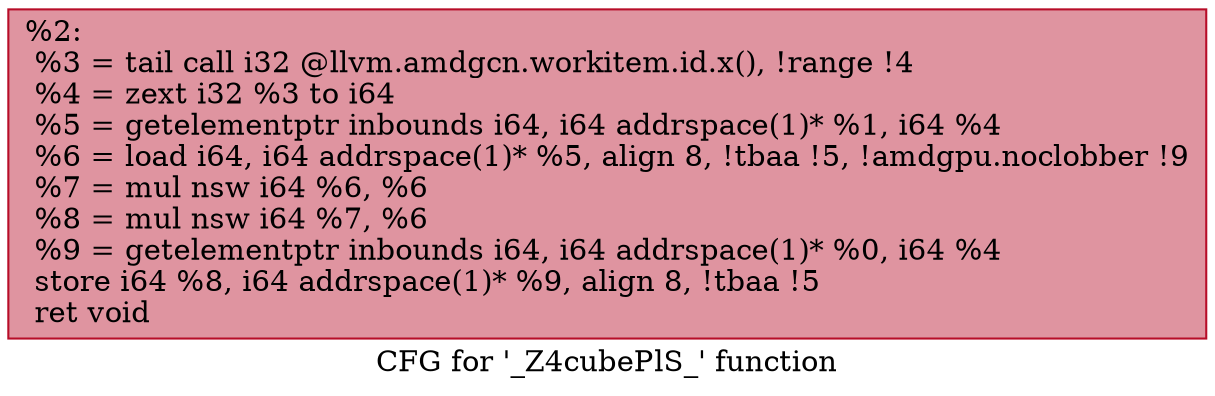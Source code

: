 digraph "CFG for '_Z4cubePlS_' function" {
	label="CFG for '_Z4cubePlS_' function";

	Node0x4f4bbb0 [shape=record,color="#b70d28ff", style=filled, fillcolor="#b70d2870",label="{%2:\l  %3 = tail call i32 @llvm.amdgcn.workitem.id.x(), !range !4\l  %4 = zext i32 %3 to i64\l  %5 = getelementptr inbounds i64, i64 addrspace(1)* %1, i64 %4\l  %6 = load i64, i64 addrspace(1)* %5, align 8, !tbaa !5, !amdgpu.noclobber !9\l  %7 = mul nsw i64 %6, %6\l  %8 = mul nsw i64 %7, %6\l  %9 = getelementptr inbounds i64, i64 addrspace(1)* %0, i64 %4\l  store i64 %8, i64 addrspace(1)* %9, align 8, !tbaa !5\l  ret void\l}"];
}
